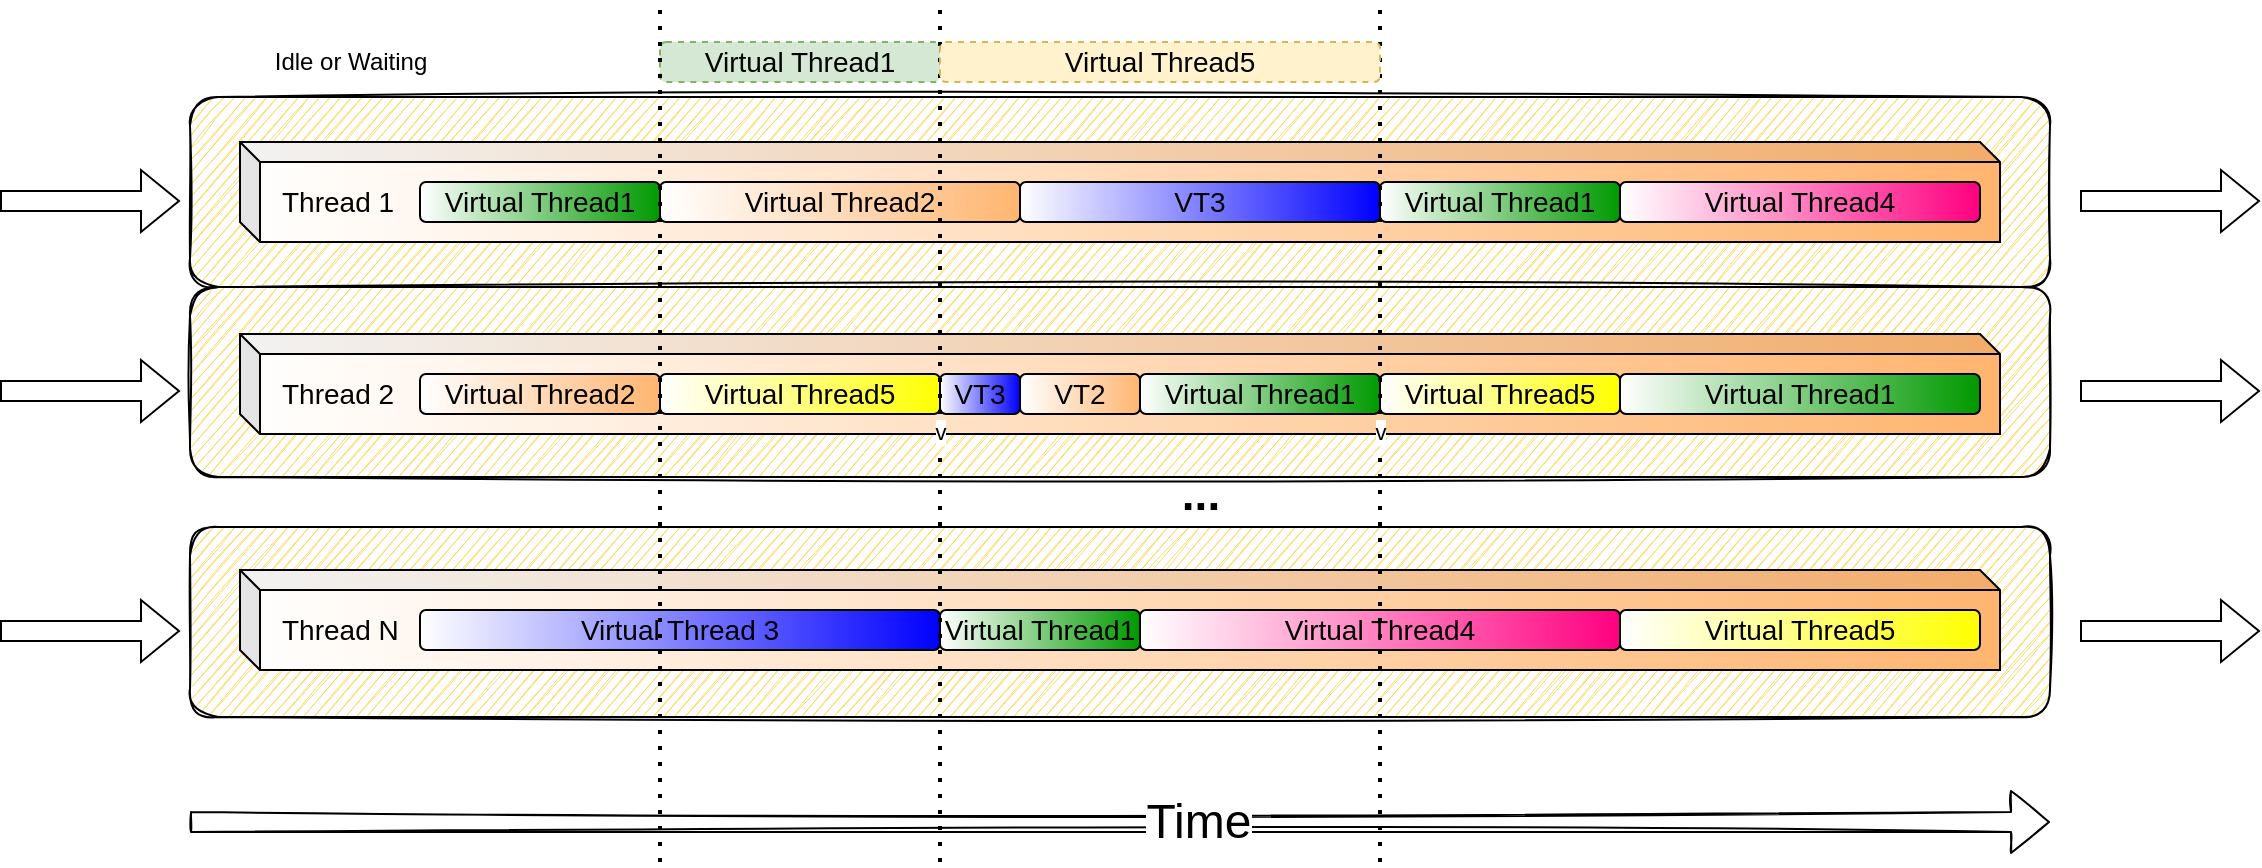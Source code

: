 <mxfile version="24.7.8">
  <diagram id="gcXxg-jRAJFsOrIHN8xj" name="Page-1">
    <mxGraphModel dx="1941" dy="739" grid="1" gridSize="10" guides="1" tooltips="1" connect="1" arrows="1" fold="1" page="1" pageScale="1" pageWidth="827" pageHeight="1169" math="0" shadow="0">
      <root>
        <mxCell id="0" />
        <mxCell id="1" parent="0" />
        <mxCell id="2UfDHRM4jVubF9AA2sK6-36" value="" style="rounded=1;whiteSpace=wrap;html=1;fontSize=38;fillColor=#FFD966;gradientColor=none;gradientDirection=west;shadow=0;sketch=1;strokeWidth=1;perimeterSpacing=1;glass=0;" parent="1" vertex="1">
          <mxGeometry x="-25" y="372.5" width="930" height="95" as="geometry" />
        </mxCell>
        <mxCell id="2UfDHRM4jVubF9AA2sK6-37" value="" style="shape=flexArrow;endArrow=classic;html=1;rounded=0;fontSize=14;" parent="1" edge="1">
          <mxGeometry width="50" height="50" relative="1" as="geometry">
            <mxPoint x="-120" y="424.5" as="sourcePoint" />
            <mxPoint x="-30" y="424.5" as="targetPoint" />
          </mxGeometry>
        </mxCell>
        <mxCell id="2UfDHRM4jVubF9AA2sK6-38" value="" style="shape=flexArrow;endArrow=classic;html=1;rounded=0;fontSize=14;" parent="1" edge="1">
          <mxGeometry width="50" height="50" relative="1" as="geometry">
            <mxPoint x="920" y="424.5" as="sourcePoint" />
            <mxPoint x="1010" y="424.5" as="targetPoint" />
          </mxGeometry>
        </mxCell>
        <mxCell id="2UfDHRM4jVubF9AA2sK6-33" value="" style="rounded=1;whiteSpace=wrap;html=1;fontSize=38;fillColor=#FFD966;gradientColor=none;gradientDirection=west;shadow=0;sketch=1;strokeWidth=1;perimeterSpacing=1;glass=0;" parent="1" vertex="1">
          <mxGeometry x="-25" y="252.5" width="930" height="95" as="geometry" />
        </mxCell>
        <mxCell id="2UfDHRM4jVubF9AA2sK6-34" value="" style="shape=flexArrow;endArrow=classic;html=1;rounded=0;fontSize=14;" parent="1" edge="1">
          <mxGeometry width="50" height="50" relative="1" as="geometry">
            <mxPoint x="-120" y="304.5" as="sourcePoint" />
            <mxPoint x="-30" y="304.5" as="targetPoint" />
          </mxGeometry>
        </mxCell>
        <mxCell id="2UfDHRM4jVubF9AA2sK6-35" value="" style="shape=flexArrow;endArrow=classic;html=1;rounded=0;fontSize=14;" parent="1" edge="1">
          <mxGeometry width="50" height="50" relative="1" as="geometry">
            <mxPoint x="920" y="304.5" as="sourcePoint" />
            <mxPoint x="1010" y="304.5" as="targetPoint" />
          </mxGeometry>
        </mxCell>
        <mxCell id="2UfDHRM4jVubF9AA2sK6-29" value="" style="rounded=1;whiteSpace=wrap;html=1;fontSize=38;fillColor=#FFD966;gradientColor=none;gradientDirection=west;shadow=0;sketch=1;strokeWidth=1;perimeterSpacing=1;glass=0;" parent="1" vertex="1">
          <mxGeometry x="-25" y="157.5" width="930" height="95" as="geometry" />
        </mxCell>
        <mxCell id="2UfDHRM4jVubF9AA2sK6-1" value="&lt;span style=&quot;font-size: 14px;&quot;&gt;Thread 1&lt;/span&gt;" style="shape=cube;whiteSpace=wrap;html=1;boundedLbl=1;backgroundOutline=1;darkOpacity=0.05;darkOpacity2=0.1;size=10;align=left;spacingLeft=9;fontSize=14;fillColor=#FFB570;gradientColor=#ffffff;gradientDirection=west;" parent="1" vertex="1">
          <mxGeometry y="180" width="880" height="50" as="geometry" />
        </mxCell>
        <mxCell id="2UfDHRM4jVubF9AA2sK6-3" value="&lt;span style=&quot;font-size: 14px;&quot;&gt;Thread 2&lt;/span&gt;" style="shape=cube;whiteSpace=wrap;html=1;boundedLbl=1;backgroundOutline=1;darkOpacity=0.05;darkOpacity2=0.1;size=10;align=left;spacingLeft=9;fontSize=14;fillColor=#FFB570;gradientColor=#ffffff;gradientDirection=west;" parent="1" vertex="1">
          <mxGeometry y="276" width="880" height="50" as="geometry" />
        </mxCell>
        <mxCell id="2UfDHRM4jVubF9AA2sK6-4" value="Thread N" style="shape=cube;whiteSpace=wrap;html=1;boundedLbl=1;backgroundOutline=1;darkOpacity=0.05;darkOpacity2=0.1;size=10;align=left;spacingLeft=9;fontSize=14;fillColor=#FFB570;gradientColor=#ffffff;gradientDirection=west;" parent="1" vertex="1">
          <mxGeometry y="394" width="880" height="50" as="geometry" />
        </mxCell>
        <mxCell id="2UfDHRM4jVubF9AA2sK6-6" value="..." style="text;html=1;align=center;verticalAlign=middle;resizable=0;points=[];autosize=1;strokeColor=none;fillColor=none;fontSize=23;fontStyle=1" parent="1" vertex="1">
          <mxGeometry x="465" y="341" width="30" height="30" as="geometry" />
        </mxCell>
        <mxCell id="2UfDHRM4jVubF9AA2sK6-7" value="Virtual Thread1" style="rounded=1;whiteSpace=wrap;html=1;fontSize=14;fillColor=#009900;gradientColor=#ffffff;gradientDirection=west;" parent="1" vertex="1">
          <mxGeometry x="90" y="200" width="120" height="20" as="geometry" />
        </mxCell>
        <mxCell id="2UfDHRM4jVubF9AA2sK6-9" value="Virtual Thread1" style="rounded=1;whiteSpace=wrap;html=1;fontSize=14;fillColor=#009900;gradientColor=#ffffff;gradientDirection=west;" parent="1" vertex="1">
          <mxGeometry x="350" y="414" width="100" height="20" as="geometry" />
        </mxCell>
        <mxCell id="2UfDHRM4jVubF9AA2sK6-10" value="Virtual Thread1" style="rounded=1;whiteSpace=wrap;html=1;fontSize=14;fillColor=#009900;gradientColor=#ffffff;gradientDirection=west;" parent="1" vertex="1">
          <mxGeometry x="450" y="296" width="120" height="20" as="geometry" />
        </mxCell>
        <mxCell id="2UfDHRM4jVubF9AA2sK6-11" value="Virtual Thread1" style="rounded=1;whiteSpace=wrap;html=1;fontSize=14;fillColor=#009900;gradientColor=#ffffff;gradientDirection=west;" parent="1" vertex="1">
          <mxGeometry x="570" y="200" width="120" height="20" as="geometry" />
        </mxCell>
        <mxCell id="2UfDHRM4jVubF9AA2sK6-12" value="Virtual Thread1" style="rounded=1;whiteSpace=wrap;html=1;fontSize=14;fillColor=#009900;gradientColor=#ffffff;gradientDirection=west;" parent="1" vertex="1">
          <mxGeometry x="690" y="296" width="180" height="20" as="geometry" />
        </mxCell>
        <mxCell id="2UfDHRM4jVubF9AA2sK6-15" value="Virtual Thread2" style="rounded=1;whiteSpace=wrap;html=1;fontSize=14;fillColor=#FFB570;gradientColor=#ffffff;gradientDirection=west;" parent="1" vertex="1">
          <mxGeometry x="210" y="200" width="180" height="20" as="geometry" />
        </mxCell>
        <mxCell id="2UfDHRM4jVubF9AA2sK6-16" value="Virtual Thread2" style="rounded=1;whiteSpace=wrap;html=1;fontSize=14;fillColor=#FFB570;gradientColor=#ffffff;gradientDirection=west;" parent="1" vertex="1">
          <mxGeometry x="90" y="296" width="120" height="20" as="geometry" />
        </mxCell>
        <mxCell id="2UfDHRM4jVubF9AA2sK6-17" value="VT2" style="rounded=1;whiteSpace=wrap;html=1;fontSize=14;fillColor=#FFB570;gradientColor=#ffffff;gradientDirection=west;" parent="1" vertex="1">
          <mxGeometry x="390" y="296" width="60" height="20" as="geometry" />
        </mxCell>
        <mxCell id="2UfDHRM4jVubF9AA2sK6-18" value="VT3" style="rounded=1;whiteSpace=wrap;html=1;fontSize=14;fillColor=#0000FF;gradientColor=#ffffff;gradientDirection=west;" parent="1" vertex="1">
          <mxGeometry x="350" y="296" width="40" height="20" as="geometry" />
        </mxCell>
        <mxCell id="2UfDHRM4jVubF9AA2sK6-20" value="VT3" style="rounded=1;whiteSpace=wrap;html=1;fontSize=14;fillColor=#0000FF;gradientColor=#ffffff;gradientDirection=west;" parent="1" vertex="1">
          <mxGeometry x="390" y="200" width="180" height="20" as="geometry" />
        </mxCell>
        <mxCell id="2UfDHRM4jVubF9AA2sK6-21" value="Virtual Thread 3" style="rounded=1;whiteSpace=wrap;html=1;fontSize=14;fillColor=#0000FF;gradientColor=#ffffff;gradientDirection=west;" parent="1" vertex="1">
          <mxGeometry x="90" y="414" width="260" height="20" as="geometry" />
        </mxCell>
        <mxCell id="2UfDHRM4jVubF9AA2sK6-22" value="" style="shape=flexArrow;endArrow=classic;html=1;rounded=0;fontSize=14;" parent="1" edge="1">
          <mxGeometry width="50" height="50" relative="1" as="geometry">
            <mxPoint x="-120" y="209.5" as="sourcePoint" />
            <mxPoint x="-30" y="209.5" as="targetPoint" />
          </mxGeometry>
        </mxCell>
        <mxCell id="2UfDHRM4jVubF9AA2sK6-23" value="" style="shape=flexArrow;endArrow=classic;html=1;rounded=0;fontSize=14;" parent="1" edge="1">
          <mxGeometry width="50" height="50" relative="1" as="geometry">
            <mxPoint x="920" y="209.5" as="sourcePoint" />
            <mxPoint x="1010" y="209.5" as="targetPoint" />
          </mxGeometry>
        </mxCell>
        <mxCell id="2UfDHRM4jVubF9AA2sK6-31" value="Virtual Thread4" style="rounded=1;whiteSpace=wrap;html=1;fontSize=14;fillColor=#FF0080;gradientColor=#ffffff;gradientDirection=west;" parent="1" vertex="1">
          <mxGeometry x="450" y="414" width="240" height="20" as="geometry" />
        </mxCell>
        <mxCell id="2UfDHRM4jVubF9AA2sK6-32" value="Virtual Thread4" style="rounded=1;whiteSpace=wrap;html=1;fontSize=14;fillColor=#FF0080;gradientColor=#ffffff;gradientDirection=west;" parent="1" vertex="1">
          <mxGeometry x="690" y="200" width="180" height="20" as="geometry" />
        </mxCell>
        <mxCell id="2UfDHRM4jVubF9AA2sK6-39" value="Virtual Thread5" style="rounded=1;whiteSpace=wrap;html=1;fontSize=14;fillColor=#FFFF00;gradientColor=#ffffff;gradientDirection=west;" parent="1" vertex="1">
          <mxGeometry x="570" y="296" width="120" height="20" as="geometry" />
        </mxCell>
        <mxCell id="2UfDHRM4jVubF9AA2sK6-40" value="Virtual Thread5" style="rounded=1;whiteSpace=wrap;html=1;fontSize=14;fillColor=#FFFF00;gradientColor=#ffffff;gradientDirection=west;" parent="1" vertex="1">
          <mxGeometry x="690" y="414" width="180" height="20" as="geometry" />
        </mxCell>
        <mxCell id="2UfDHRM4jVubF9AA2sK6-43" value="" style="shape=flexArrow;endArrow=classic;html=1;rounded=1;fontSize=38;targetPerimeterSpacing=0;strokeWidth=1;sketch=1;" parent="1" edge="1">
          <mxGeometry width="50" height="50" relative="1" as="geometry">
            <mxPoint x="-25" y="520" as="sourcePoint" />
            <mxPoint x="905" y="520" as="targetPoint" />
          </mxGeometry>
        </mxCell>
        <mxCell id="2UfDHRM4jVubF9AA2sK6-44" value="Time" style="edgeLabel;html=1;align=center;verticalAlign=middle;resizable=0;points=[];fontSize=24;" parent="2UfDHRM4jVubF9AA2sK6-43" vertex="1" connectable="0">
          <mxGeometry x="0.084" relative="1" as="geometry">
            <mxPoint as="offset" />
          </mxGeometry>
        </mxCell>
        <mxCell id="mcfq0EbKfonbPjyJRW4k-2" value="Virtual Thread5" style="rounded=1;whiteSpace=wrap;html=1;fontSize=14;fillColor=#FFFF00;gradientColor=#ffffff;gradientDirection=west;" parent="1" vertex="1">
          <mxGeometry x="210" y="296" width="140" height="20" as="geometry" />
        </mxCell>
        <mxCell id="mcfq0EbKfonbPjyJRW4k-3" value="Virtual Thread1" style="rounded=1;whiteSpace=wrap;html=1;fontSize=14;fillColor=#d5e8d4;gradientDirection=west;dashed=1;strokeColor=#82b366;" parent="1" vertex="1">
          <mxGeometry x="210" y="130" width="140" height="20" as="geometry" />
        </mxCell>
        <mxCell id="mcfq0EbKfonbPjyJRW4k-4" value="" style="endArrow=none;dashed=1;html=1;dashPattern=1 3;strokeWidth=2;rounded=0;" parent="1" edge="1">
          <mxGeometry width="50" height="50" relative="1" as="geometry">
            <mxPoint x="210" y="540" as="sourcePoint" />
            <mxPoint x="210" y="110" as="targetPoint" />
          </mxGeometry>
        </mxCell>
        <mxCell id="mcfq0EbKfonbPjyJRW4k-5" value="v" style="endArrow=none;dashed=1;html=1;dashPattern=1 3;strokeWidth=2;rounded=0;" parent="1" edge="1">
          <mxGeometry width="50" height="50" relative="1" as="geometry">
            <mxPoint x="350" y="540" as="sourcePoint" />
            <mxPoint x="350" y="110" as="targetPoint" />
          </mxGeometry>
        </mxCell>
        <mxCell id="mcfq0EbKfonbPjyJRW4k-6" value="Idle or Waiting" style="text;html=1;align=center;verticalAlign=middle;resizable=0;points=[];autosize=1;strokeColor=none;fillColor=none;" parent="1" vertex="1">
          <mxGeometry x="10" y="130" width="90" height="20" as="geometry" />
        </mxCell>
        <mxCell id="mcfq0EbKfonbPjyJRW4k-7" value="v" style="endArrow=none;dashed=1;html=1;dashPattern=1 3;strokeWidth=2;rounded=0;" parent="1" edge="1">
          <mxGeometry width="50" height="50" relative="1" as="geometry">
            <mxPoint x="570" y="540" as="sourcePoint" />
            <mxPoint x="570" y="110" as="targetPoint" />
          </mxGeometry>
        </mxCell>
        <mxCell id="mcfq0EbKfonbPjyJRW4k-8" value="Virtual Thread5" style="rounded=1;whiteSpace=wrap;html=1;fontSize=14;fillColor=#fff2cc;gradientDirection=west;dashed=1;strokeColor=#d6b656;" parent="1" vertex="1">
          <mxGeometry x="350" y="130" width="220" height="20" as="geometry" />
        </mxCell>
      </root>
    </mxGraphModel>
  </diagram>
</mxfile>
